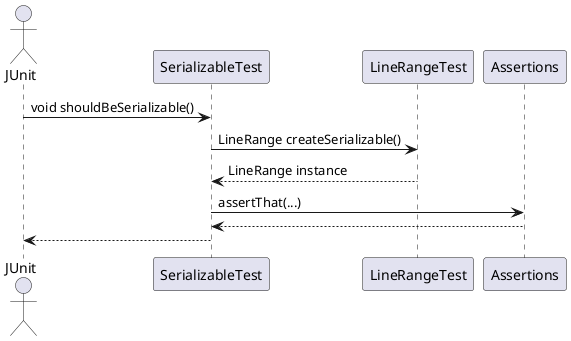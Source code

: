 @startuml

actor JUnit

JUnit -> SerializableTest: void shouldBeSerializable()

SerializableTest -> LineRangeTest: LineRange createSerializable()

LineRangeTest --> SerializableTest: LineRange instance

SerializableTest -> Assertions: assertThat(...)

Assertions --> SerializableTest

SerializableTest --> JUnit

@enduml